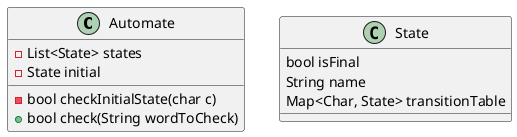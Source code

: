 @startuml
    class Automate{
        - List<State> states
        - State initial
        - bool checkInitialState(char c)
        + bool check(String wordToCheck)
    }
    class State{
        bool isFinal
        String name
        Map<Char, State> transitionTable
    }

@enduml
